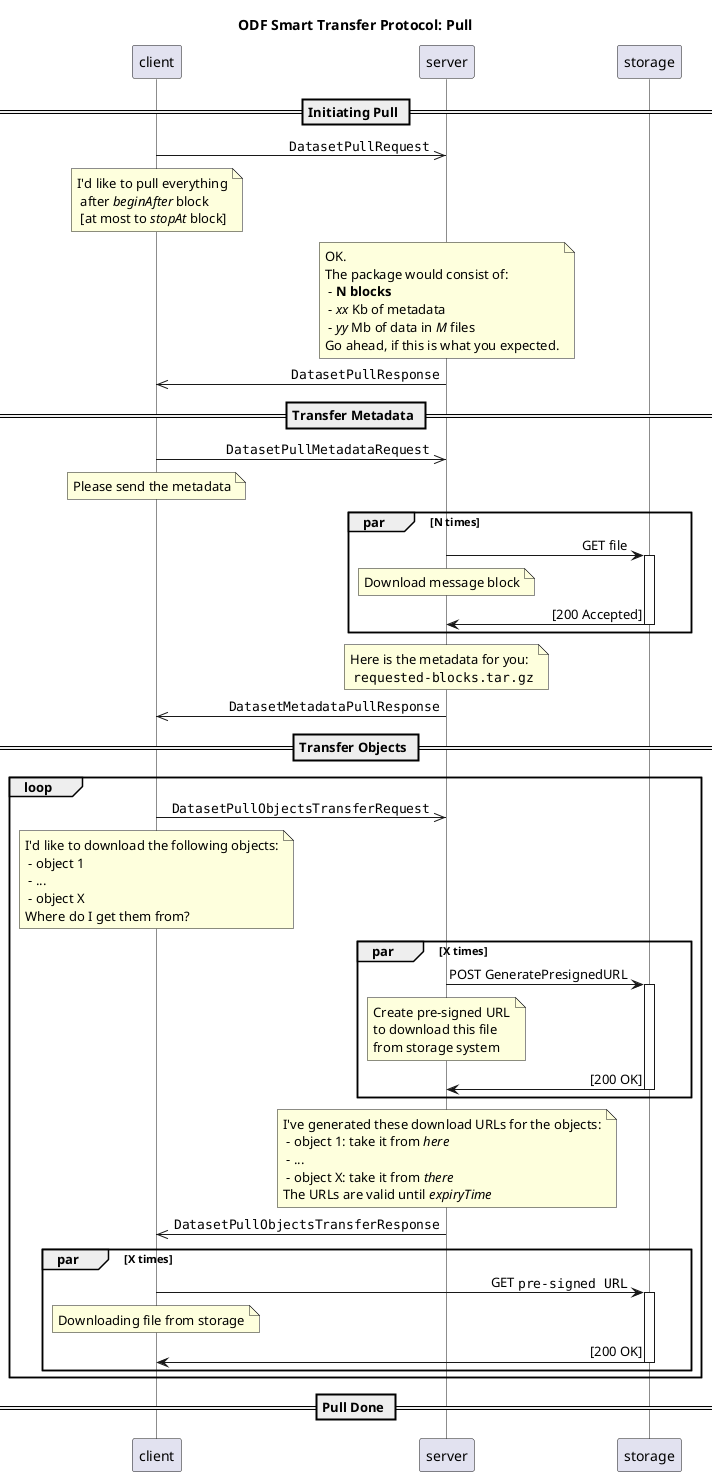 @startuml smart_transfer_protocol_pull

title ODF Smart Transfer Protocol: Pull
skinparam sequenceMessageAlign right
skinparam responseMessageBelowArrow true
skinparam lifelineStrategy solid

== Initiating Pull ==
client ->> server: ""DatasetPullRequest""
note over client
    I'd like to pull everything
     after //beginAfter// block
     [at most to //stopAt// block]
end note
note over server
    OK.
    The package would consist of:
     - **N blocks**
     - //xx// Kb of metadata
     - //yy// Mb of data in //M// files
    Go ahead, if this is what you expected.
end note
server ->> client: ""DatasetPullResponse""

== Transfer Metadata ==
client ->> server: ""DatasetPullMetadataRequest""
note over client
    Please send the metadata
end note
par N times
    server -> storage: GET file
    activate storage
    note over server
       Download message block
    end note
    storage -> server: [200 Accepted]
    deactivate storage
end
note over server
    Here is the metadata for you:
     ""requested-blocks.tar.gz""
end note
server ->> client: ""DatasetMetadataPullResponse""

== Transfer Objects ==
loop
    client ->> server: ""DatasetPullObjectsTransferRequest""
    note over client
       I'd like to download the following objects:
        - object 1
        - ...
        - object X
       Where do I get them from?
    end note
    par X times
        server -> storage: POST GeneratePresignedURL
        activate storage
        note over server
           Create pre-signed URL
           to download this file
           from storage system
        end note
        storage -> server: [200 OK]
        deactivate storage
    end
    note over server
      I've generated these download URLs for the objects:
       - object 1: take it from //here//
       - ...
       - object X: take it from //there//
      The URLs are valid until //expiryTime//
    end note
    server ->> client: ""DatasetPullObjectsTransferResponse""
    par X times
        client -> storage: GET ""pre-signed URL""
        activate storage
        note over client
          Downloading file from storage
        end note
        storage -> client: [200 OK]
        deactivate storage
    end
end

== Pull Done ==

@enduml

